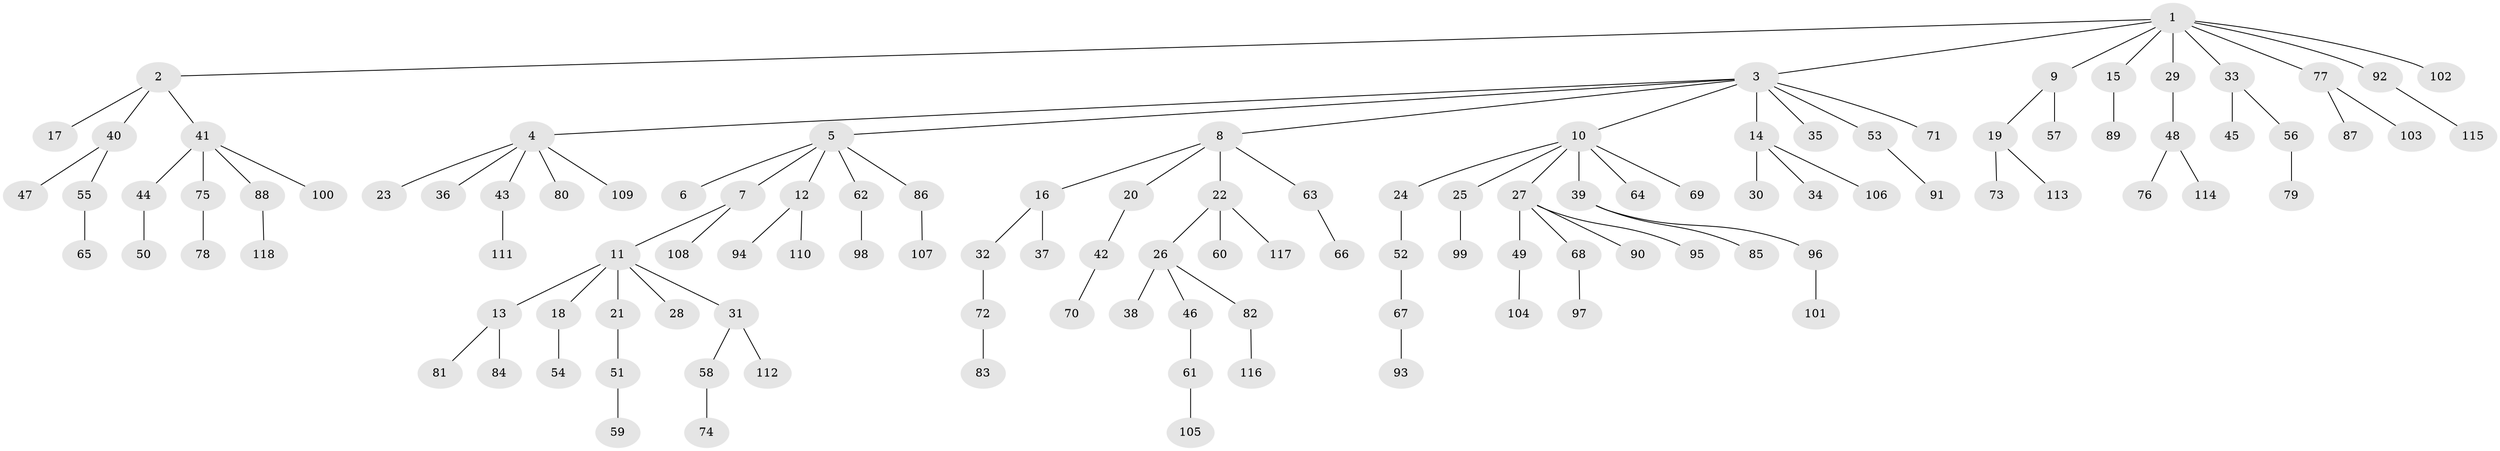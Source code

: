 // Generated by graph-tools (version 1.1) at 2025/02/03/09/25 03:02:18]
// undirected, 118 vertices, 117 edges
graph export_dot {
graph [start="1"]
  node [color=gray90,style=filled];
  1;
  2;
  3;
  4;
  5;
  6;
  7;
  8;
  9;
  10;
  11;
  12;
  13;
  14;
  15;
  16;
  17;
  18;
  19;
  20;
  21;
  22;
  23;
  24;
  25;
  26;
  27;
  28;
  29;
  30;
  31;
  32;
  33;
  34;
  35;
  36;
  37;
  38;
  39;
  40;
  41;
  42;
  43;
  44;
  45;
  46;
  47;
  48;
  49;
  50;
  51;
  52;
  53;
  54;
  55;
  56;
  57;
  58;
  59;
  60;
  61;
  62;
  63;
  64;
  65;
  66;
  67;
  68;
  69;
  70;
  71;
  72;
  73;
  74;
  75;
  76;
  77;
  78;
  79;
  80;
  81;
  82;
  83;
  84;
  85;
  86;
  87;
  88;
  89;
  90;
  91;
  92;
  93;
  94;
  95;
  96;
  97;
  98;
  99;
  100;
  101;
  102;
  103;
  104;
  105;
  106;
  107;
  108;
  109;
  110;
  111;
  112;
  113;
  114;
  115;
  116;
  117;
  118;
  1 -- 2;
  1 -- 3;
  1 -- 9;
  1 -- 15;
  1 -- 29;
  1 -- 33;
  1 -- 77;
  1 -- 92;
  1 -- 102;
  2 -- 17;
  2 -- 40;
  2 -- 41;
  3 -- 4;
  3 -- 5;
  3 -- 8;
  3 -- 10;
  3 -- 14;
  3 -- 35;
  3 -- 53;
  3 -- 71;
  4 -- 23;
  4 -- 36;
  4 -- 43;
  4 -- 80;
  4 -- 109;
  5 -- 6;
  5 -- 7;
  5 -- 12;
  5 -- 62;
  5 -- 86;
  7 -- 11;
  7 -- 108;
  8 -- 16;
  8 -- 20;
  8 -- 22;
  8 -- 63;
  9 -- 19;
  9 -- 57;
  10 -- 24;
  10 -- 25;
  10 -- 27;
  10 -- 39;
  10 -- 64;
  10 -- 69;
  11 -- 13;
  11 -- 18;
  11 -- 21;
  11 -- 28;
  11 -- 31;
  12 -- 94;
  12 -- 110;
  13 -- 81;
  13 -- 84;
  14 -- 30;
  14 -- 34;
  14 -- 106;
  15 -- 89;
  16 -- 32;
  16 -- 37;
  18 -- 54;
  19 -- 73;
  19 -- 113;
  20 -- 42;
  21 -- 51;
  22 -- 26;
  22 -- 60;
  22 -- 117;
  24 -- 52;
  25 -- 99;
  26 -- 38;
  26 -- 46;
  26 -- 82;
  27 -- 49;
  27 -- 68;
  27 -- 90;
  27 -- 95;
  29 -- 48;
  31 -- 58;
  31 -- 112;
  32 -- 72;
  33 -- 45;
  33 -- 56;
  39 -- 85;
  39 -- 96;
  40 -- 47;
  40 -- 55;
  41 -- 44;
  41 -- 75;
  41 -- 88;
  41 -- 100;
  42 -- 70;
  43 -- 111;
  44 -- 50;
  46 -- 61;
  48 -- 76;
  48 -- 114;
  49 -- 104;
  51 -- 59;
  52 -- 67;
  53 -- 91;
  55 -- 65;
  56 -- 79;
  58 -- 74;
  61 -- 105;
  62 -- 98;
  63 -- 66;
  67 -- 93;
  68 -- 97;
  72 -- 83;
  75 -- 78;
  77 -- 87;
  77 -- 103;
  82 -- 116;
  86 -- 107;
  88 -- 118;
  92 -- 115;
  96 -- 101;
}
